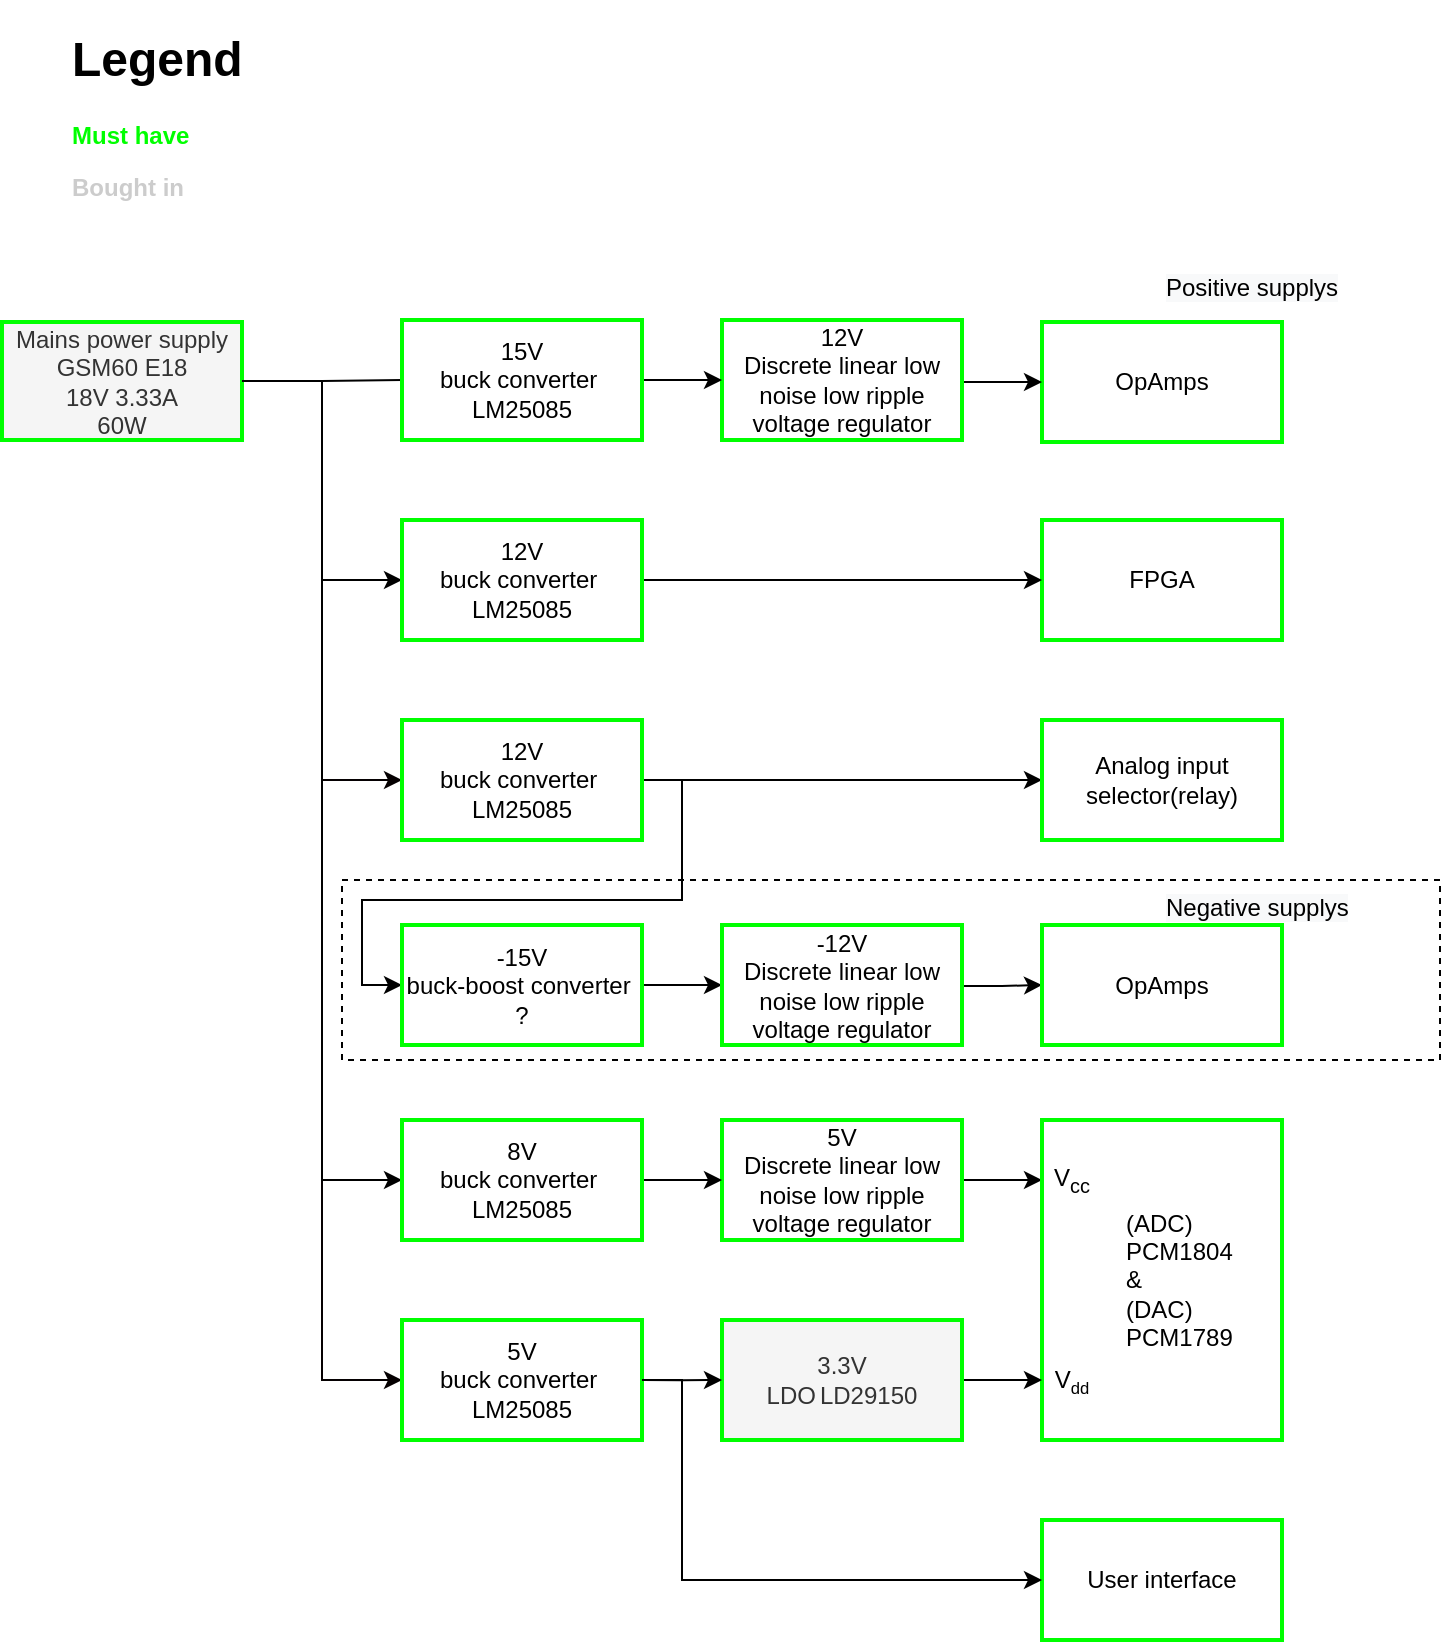 <mxfile version="20.8.10" type="device"><diagram id="oyvH_Q6J8Quz0p-YlAuX" name="Pagina-1"><mxGraphModel dx="1103" dy="643" grid="1" gridSize="10" guides="1" tooltips="1" connect="1" arrows="1" fold="1" page="1" pageScale="1" pageWidth="827" pageHeight="1169" math="0" shadow="0"><root><mxCell id="0"/><mxCell id="1" parent="0"/><mxCell id="1waSZjhWz7PDlrWZdaSc-59" value="" style="rounded=0;whiteSpace=wrap;html=1;dashed=1;fillColor=none;" parent="1" vertex="1"><mxGeometry x="210" y="440" width="549" height="90" as="geometry"/></mxCell><mxCell id="QWe19dWb4VjT5Xv9FS85-25" style="edgeStyle=orthogonalEdgeStyle;rounded=0;orthogonalLoop=1;jettySize=auto;html=1;entryX=0;entryY=0.5;entryDx=0;entryDy=0;strokeColor=#050001;fontColor=default;" parent="1" source="1waSZjhWz7PDlrWZdaSc-65" target="1waSZjhWz7PDlrWZdaSc-77" edge="1"><mxGeometry relative="1" as="geometry"><Array as="points"><mxPoint x="200" y="191"/><mxPoint x="200" y="390"/></Array></mxGeometry></mxCell><mxCell id="QWe19dWb4VjT5Xv9FS85-26" style="edgeStyle=orthogonalEdgeStyle;rounded=0;orthogonalLoop=1;jettySize=auto;html=1;entryX=0;entryY=0.5;entryDx=0;entryDy=0;strokeColor=#050001;fontColor=default;" parent="1" source="1waSZjhWz7PDlrWZdaSc-65" target="LshpYE88k_rBL2KGBDW7-19" edge="1"><mxGeometry relative="1" as="geometry"><Array as="points"><mxPoint x="200" y="191"/><mxPoint x="200" y="690"/></Array><mxPoint x="230" y="601" as="targetPoint"/></mxGeometry></mxCell><mxCell id="LshpYE88k_rBL2KGBDW7-11" style="edgeStyle=orthogonalEdgeStyle;rounded=0;orthogonalLoop=1;jettySize=auto;html=1;entryX=0;entryY=0.5;entryDx=0;entryDy=0;" parent="1" source="1waSZjhWz7PDlrWZdaSc-65" target="LshpYE88k_rBL2KGBDW7-18" edge="1"><mxGeometry relative="1" as="geometry"><mxPoint x="230" y="423.5" as="targetPoint"/><Array as="points"><mxPoint x="200" y="191"/><mxPoint x="200" y="590"/></Array></mxGeometry></mxCell><mxCell id="yGzw6XAe2-pwmFHX-0Ah-4" style="edgeStyle=orthogonalEdgeStyle;rounded=0;orthogonalLoop=1;jettySize=auto;html=1;entryX=0;entryY=0.5;entryDx=0;entryDy=0;" edge="1" parent="1" source="1waSZjhWz7PDlrWZdaSc-65" target="yGzw6XAe2-pwmFHX-0Ah-3"><mxGeometry relative="1" as="geometry"/></mxCell><mxCell id="1waSZjhWz7PDlrWZdaSc-65" value="Mains power supply&lt;br&gt;GSM60 E18&lt;br&gt;18V 3.33A&lt;br&gt;60W" style="rounded=0;whiteSpace=wrap;html=1;strokeColor=#00FF00;strokeWidth=2;fillColor=#f5f5f5;fontColor=#333333;" parent="1" vertex="1"><mxGeometry x="40" y="161" width="120" height="59" as="geometry"/></mxCell><mxCell id="1waSZjhWz7PDlrWZdaSc-69" value="OpAmps" style="rounded=0;whiteSpace=wrap;html=1;strokeColor=#00FF00;strokeWidth=2;" parent="1" vertex="1"><mxGeometry x="560" y="161" width="120" height="60" as="geometry"/></mxCell><mxCell id="LshpYE88k_rBL2KGBDW7-51" style="edgeStyle=orthogonalEdgeStyle;rounded=0;orthogonalLoop=1;jettySize=auto;html=1;entryX=0;entryY=0.5;entryDx=0;entryDy=0;strokeColor=#000000;strokeWidth=1;fontColor=#000000;" parent="1" source="1waSZjhWz7PDlrWZdaSc-72" target="1waSZjhWz7PDlrWZdaSc-94" edge="1"><mxGeometry relative="1" as="geometry"/></mxCell><mxCell id="1waSZjhWz7PDlrWZdaSc-72" value="5V &lt;br&gt;Discrete linear low noise low ripple voltage regulator" style="rounded=0;whiteSpace=wrap;html=1;strokeColor=#00FF00;strokeWidth=2;" parent="1" vertex="1"><mxGeometry x="400" y="560" width="120" height="60" as="geometry"/></mxCell><mxCell id="LshpYE88k_rBL2KGBDW7-52" style="edgeStyle=orthogonalEdgeStyle;rounded=0;orthogonalLoop=1;jettySize=auto;html=1;strokeColor=#000000;strokeWidth=1;fontColor=#000000;" parent="1" source="1waSZjhWz7PDlrWZdaSc-77" target="1waSZjhWz7PDlrWZdaSc-80" edge="1"><mxGeometry relative="1" as="geometry"><Array as="points"><mxPoint x="390" y="390"/><mxPoint x="390" y="390"/></Array></mxGeometry></mxCell><mxCell id="yGzw6XAe2-pwmFHX-0Ah-1" style="edgeStyle=orthogonalEdgeStyle;rounded=0;orthogonalLoop=1;jettySize=auto;html=1;entryX=0;entryY=0.5;entryDx=0;entryDy=0;" edge="1" parent="1" source="1waSZjhWz7PDlrWZdaSc-77" target="LshpYE88k_rBL2KGBDW7-27"><mxGeometry relative="1" as="geometry"><Array as="points"><mxPoint x="380" y="390"/><mxPoint x="380" y="450"/><mxPoint x="220" y="450"/><mxPoint x="220" y="493"/></Array></mxGeometry></mxCell><mxCell id="1waSZjhWz7PDlrWZdaSc-77" value="12V &lt;br&gt;buck converter&amp;nbsp; LM25085" style="rounded=0;whiteSpace=wrap;html=1;strokeColor=#00FF00;strokeWidth=2;" parent="1" vertex="1"><mxGeometry x="240" y="360" width="120" height="60" as="geometry"/></mxCell><mxCell id="1waSZjhWz7PDlrWZdaSc-78" value="FPGA" style="rounded=0;whiteSpace=wrap;html=1;strokeColor=#00FF00;strokeWidth=2;" parent="1" vertex="1"><mxGeometry x="560" y="260" width="120" height="60" as="geometry"/></mxCell><mxCell id="1waSZjhWz7PDlrWZdaSc-79" value="User interface" style="rounded=0;whiteSpace=wrap;html=1;strokeColor=#00FF00;strokeWidth=2;" parent="1" vertex="1"><mxGeometry x="560" y="760" width="120" height="60" as="geometry"/></mxCell><mxCell id="1waSZjhWz7PDlrWZdaSc-80" value="Analog input selector(relay)" style="rounded=0;whiteSpace=wrap;html=1;strokeColor=#00FF00;strokeWidth=2;" parent="1" vertex="1"><mxGeometry x="560" y="360" width="120" height="60" as="geometry"/></mxCell><mxCell id="1waSZjhWz7PDlrWZdaSc-81" value="" style="edgeStyle=orthogonalEdgeStyle;rounded=0;orthogonalLoop=1;jettySize=auto;html=1;entryX=0;entryY=0.5;entryDx=0;entryDy=0;strokeColor=#000000;strokeWidth=1;exitX=1;exitY=0.5;exitDx=0;exitDy=0;" parent="1" source="LshpYE88k_rBL2KGBDW7-27" target="LshpYE88k_rBL2KGBDW7-28" edge="1"><mxGeometry relative="1" as="geometry"><mxPoint x="349.0" y="520.0" as="sourcePoint"/><mxPoint x="413" y="520.0" as="targetPoint"/><Array as="points"/></mxGeometry></mxCell><mxCell id="LshpYE88k_rBL2KGBDW7-25" value="" style="edgeStyle=orthogonalEdgeStyle;rounded=0;orthogonalLoop=1;jettySize=auto;html=1;exitX=1.002;exitY=0.508;exitDx=0;exitDy=0;exitPerimeter=0;strokeColor=#000000;strokeWidth=1;" parent="1" source="LshpYE88k_rBL2KGBDW7-28" target="1waSZjhWz7PDlrWZdaSc-86" edge="1"><mxGeometry relative="1" as="geometry"><mxPoint x="533" y="520" as="sourcePoint"/></mxGeometry></mxCell><mxCell id="1waSZjhWz7PDlrWZdaSc-86" value="OpAmps" style="rounded=0;whiteSpace=wrap;html=1;strokeColor=#00FF00;strokeWidth=2;" parent="1" vertex="1"><mxGeometry x="560" y="462.5" width="120" height="60" as="geometry"/></mxCell><mxCell id="1waSZjhWz7PDlrWZdaSc-91" value="&lt;span style=&quot;color: rgb(0 , 0 , 0) ; font-family: &amp;#34;helvetica&amp;#34; ; font-size: 12px ; font-style: normal ; font-weight: 400 ; letter-spacing: normal ; text-align: center ; text-indent: 0px ; text-transform: none ; word-spacing: 0px ; background-color: rgb(248 , 249 , 250) ; display: inline ; float: none&quot;&gt;Positive supplys&lt;/span&gt;" style="text;whiteSpace=wrap;html=1;strokeColor=none;strokeWidth=2;dashed=1;dashPattern=1 4;" parent="1" vertex="1"><mxGeometry x="620" y="130" width="110" height="30" as="geometry"/></mxCell><mxCell id="1waSZjhWz7PDlrWZdaSc-92" value="&lt;span style=&quot;color: rgb(0 , 0 , 0) ; font-family: &amp;#34;helvetica&amp;#34; ; font-size: 12px ; font-style: normal ; font-weight: 400 ; letter-spacing: normal ; text-align: center ; text-indent: 0px ; text-transform: none ; word-spacing: 0px ; background-color: rgb(248 , 249 , 250) ; display: inline ; float: none&quot;&gt;Negative supplys&lt;/span&gt;" style="text;whiteSpace=wrap;html=1;strokeColor=none;strokeWidth=1;dashed=1;" parent="1" vertex="1"><mxGeometry x="620" y="440" width="110" height="30" as="geometry"/></mxCell><mxCell id="1waSZjhWz7PDlrWZdaSc-93" value="&lt;blockquote style=&quot;margin: 0 0 0 40px; border: none; padding: 0px;&quot;&gt;&lt;p style=&quot;line-height: 120%;&quot;&gt;(ADC) PCM1804 &lt;br&gt;&amp;amp; &lt;br&gt;(DAC) PCM1789&lt;/p&gt;&lt;/blockquote&gt;" style="rounded=0;whiteSpace=wrap;html=1;shadow=0;fillColor=none;align=left;strokeColor=#00FF00;strokeWidth=2;" parent="1" vertex="1"><mxGeometry x="560" y="560" width="120" height="160" as="geometry"/></mxCell><mxCell id="1waSZjhWz7PDlrWZdaSc-94" value="V&lt;sub&gt;cc&lt;/sub&gt;" style="rounded=0;whiteSpace=wrap;html=1;shadow=0;dashed=1;fontColor=#000000;fillColor=none;strokeColor=none;strokeWidth=2;" parent="1" vertex="1"><mxGeometry x="560" y="567.5" width="30" height="45" as="geometry"/></mxCell><mxCell id="LshpYE88k_rBL2KGBDW7-23" value="" style="edgeStyle=orthogonalEdgeStyle;rounded=0;orthogonalLoop=1;jettySize=auto;html=1;strokeColor=#000000;strokeWidth=1;entryX=0;entryY=0.5;entryDx=0;entryDy=0;" parent="1" source="1waSZjhWz7PDlrWZdaSc-98" target="LshpYE88k_rBL2KGBDW7-14" edge="1"><mxGeometry relative="1" as="geometry"><Array as="points"/></mxGeometry></mxCell><mxCell id="1waSZjhWz7PDlrWZdaSc-98" value="3.3V &lt;br&gt;LDO&lt;span style=&quot;white-space: pre;&quot;&gt;&#9;&lt;/span&gt;LD29150" style="rounded=0;whiteSpace=wrap;html=1;strokeColor=#00FF00;strokeWidth=2;fillColor=#f5f5f5;fontColor=#333333;" parent="1" vertex="1"><mxGeometry x="400" y="660" width="120" height="60" as="geometry"/></mxCell><mxCell id="QWe19dWb4VjT5Xv9FS85-14" style="edgeStyle=orthogonalEdgeStyle;rounded=0;orthogonalLoop=1;jettySize=auto;html=1;exitX=0.5;exitY=1;exitDx=0;exitDy=0;strokeColor=#00FF00;fontColor=default;strokeWidth=2;" parent="1" edge="1"><mxGeometry relative="1" as="geometry"><mxPoint x="470.5" y="500" as="sourcePoint"/><mxPoint x="470.5" y="500" as="targetPoint"/></mxGeometry></mxCell><mxCell id="QWe19dWb4VjT5Xv9FS85-18" style="edgeStyle=orthogonalEdgeStyle;rounded=0;orthogonalLoop=1;jettySize=auto;html=1;entryX=0;entryY=0.5;entryDx=0;entryDy=0;strokeColor=#000000;fontColor=default;exitX=1.003;exitY=0.501;exitDx=0;exitDy=0;exitPerimeter=0;strokeWidth=1;" parent="1" source="LshpYE88k_rBL2KGBDW7-19" target="1waSZjhWz7PDlrWZdaSc-98" edge="1"><mxGeometry relative="1" as="geometry"><mxPoint x="350" y="767.5" as="sourcePoint"/><Array as="points"><mxPoint x="380" y="690"/><mxPoint x="380" y="690"/></Array></mxGeometry></mxCell><mxCell id="QWe19dWb4VjT5Xv9FS85-29" value="" style="edgeStyle=orthogonalEdgeStyle;rounded=0;orthogonalLoop=1;jettySize=auto;html=1;endArrow=none;entryX=0;entryY=0.5;entryDx=0;entryDy=0;" parent="1" source="1waSZjhWz7PDlrWZdaSc-65" target="LshpYE88k_rBL2KGBDW7-20" edge="1"><mxGeometry relative="1" as="geometry"><mxPoint x="160" y="191.0" as="sourcePoint"/><mxPoint x="229" y="191" as="targetPoint"/></mxGeometry></mxCell><mxCell id="LshpYE88k_rBL2KGBDW7-10" style="edgeStyle=orthogonalEdgeStyle;rounded=0;orthogonalLoop=1;jettySize=auto;html=1;entryX=0;entryY=0.5;entryDx=0;entryDy=0;exitX=1;exitY=0.5;exitDx=0;exitDy=0;strokeColor=#000000;strokeWidth=1;" parent="1" source="LshpYE88k_rBL2KGBDW7-18" target="1waSZjhWz7PDlrWZdaSc-72" edge="1"><mxGeometry relative="1" as="geometry"><mxPoint x="410" y="597.5" as="targetPoint"/><mxPoint x="360" y="587.5" as="sourcePoint"/></mxGeometry></mxCell><mxCell id="LshpYE88k_rBL2KGBDW7-14" value="V&lt;span style=&quot;font-size: 10px;&quot;&gt;&lt;sub&gt;dd&lt;/sub&gt;&lt;/span&gt;" style="rounded=0;whiteSpace=wrap;html=1;shadow=0;dashed=1;fontColor=#000000;fillColor=none;strokeColor=none;strokeWidth=2;" parent="1" vertex="1"><mxGeometry x="560" y="667.5" width="30" height="45" as="geometry"/></mxCell><mxCell id="LshpYE88k_rBL2KGBDW7-21" style="edgeStyle=orthogonalEdgeStyle;rounded=0;orthogonalLoop=1;jettySize=auto;html=1;entryX=0;entryY=0.5;entryDx=0;entryDy=0;strokeColor=#000000;strokeWidth=1;" parent="1" source="LshpYE88k_rBL2KGBDW7-16" target="1waSZjhWz7PDlrWZdaSc-69" edge="1"><mxGeometry relative="1" as="geometry"><mxPoint x="560" y="191" as="targetPoint"/><Array as="points"><mxPoint x="560" y="191"/><mxPoint x="560" y="191"/></Array></mxGeometry></mxCell><mxCell id="LshpYE88k_rBL2KGBDW7-16" value="12V &lt;br&gt;Discrete linear low noise low ripple voltage regulator" style="rounded=0;whiteSpace=wrap;html=1;strokeColor=#00FF00;strokeWidth=2;" parent="1" vertex="1"><mxGeometry x="400" y="160" width="120" height="60" as="geometry"/></mxCell><mxCell id="LshpYE88k_rBL2KGBDW7-18" value="8V &lt;br&gt;buck converter&amp;nbsp; LM25085" style="rounded=0;whiteSpace=wrap;html=1;strokeColor=#00FF00;strokeWidth=2;" parent="1" vertex="1"><mxGeometry x="240" y="560" width="120" height="60" as="geometry"/></mxCell><mxCell id="LshpYE88k_rBL2KGBDW7-19" value="5V &lt;br&gt;buck converter&amp;nbsp; LM25085" style="rounded=0;whiteSpace=wrap;html=1;strokeColor=#00FF00;strokeWidth=2;" parent="1" vertex="1"><mxGeometry x="240" y="660" width="120" height="60" as="geometry"/></mxCell><mxCell id="LshpYE88k_rBL2KGBDW7-50" value="" style="edgeStyle=orthogonalEdgeStyle;rounded=0;orthogonalLoop=1;jettySize=auto;html=1;strokeColor=#000000;strokeWidth=1;fontColor=#000000;" parent="1" source="LshpYE88k_rBL2KGBDW7-20" target="LshpYE88k_rBL2KGBDW7-16" edge="1"><mxGeometry relative="1" as="geometry"/></mxCell><mxCell id="LshpYE88k_rBL2KGBDW7-20" value="15V &lt;br&gt;buck converter&amp;nbsp; LM25085" style="rounded=0;whiteSpace=wrap;html=1;strokeColor=#00FF00;strokeWidth=2;" parent="1" vertex="1"><mxGeometry x="240" y="160" width="120" height="60" as="geometry"/></mxCell><mxCell id="LshpYE88k_rBL2KGBDW7-27" value="-15V &lt;br&gt;buck-boost converter&amp;nbsp; ?" style="rounded=0;whiteSpace=wrap;html=1;strokeColor=#00FF00;strokeWidth=2;" parent="1" vertex="1"><mxGeometry x="240" y="462.5" width="120" height="60" as="geometry"/></mxCell><mxCell id="LshpYE88k_rBL2KGBDW7-28" value="-12V &lt;br&gt;Discrete linear low noise low ripple voltage regulator" style="rounded=0;whiteSpace=wrap;html=1;strokeColor=#00FF00;strokeWidth=2;" parent="1" vertex="1"><mxGeometry x="400" y="462.5" width="120" height="60" as="geometry"/></mxCell><mxCell id="LshpYE88k_rBL2KGBDW7-49" value="&lt;h1&gt;Legend&lt;/h1&gt;&lt;p&gt;&lt;font color=&quot;#00ff00&quot;&gt;&lt;b&gt;Must have&lt;/b&gt;&lt;/font&gt;&lt;/p&gt;&lt;p&gt;&lt;font color=&quot;#cccccc&quot;&gt;&lt;b&gt;Bought in&lt;/b&gt;&lt;/font&gt;&lt;/p&gt;" style="text;html=1;strokeColor=none;fillColor=none;spacing=5;spacingTop=-20;whiteSpace=wrap;overflow=hidden;rounded=0;" parent="1" vertex="1"><mxGeometry x="70" y="10" width="100" height="120" as="geometry"/></mxCell><mxCell id="yGzw6XAe2-pwmFHX-0Ah-2" style="edgeStyle=orthogonalEdgeStyle;rounded=0;orthogonalLoop=1;jettySize=auto;html=1;entryX=0;entryY=0.5;entryDx=0;entryDy=0;strokeColor=#000000;strokeWidth=1;" edge="1" parent="1" source="LshpYE88k_rBL2KGBDW7-19" target="1waSZjhWz7PDlrWZdaSc-79"><mxGeometry relative="1" as="geometry"><mxPoint x="360" y="690" as="sourcePoint"/><Array as="points"><mxPoint x="380" y="690"/><mxPoint x="380" y="790"/></Array><mxPoint x="560" y="790" as="targetPoint"/></mxGeometry></mxCell><mxCell id="yGzw6XAe2-pwmFHX-0Ah-5" style="edgeStyle=orthogonalEdgeStyle;rounded=0;orthogonalLoop=1;jettySize=auto;html=1;entryX=0;entryY=0.5;entryDx=0;entryDy=0;" edge="1" parent="1" source="yGzw6XAe2-pwmFHX-0Ah-3" target="1waSZjhWz7PDlrWZdaSc-78"><mxGeometry relative="1" as="geometry"/></mxCell><mxCell id="yGzw6XAe2-pwmFHX-0Ah-3" value="12V &lt;br&gt;buck converter&amp;nbsp; LM25085" style="rounded=0;whiteSpace=wrap;html=1;strokeColor=#00FF00;strokeWidth=2;" vertex="1" parent="1"><mxGeometry x="240" y="260" width="120" height="60" as="geometry"/></mxCell></root></mxGraphModel></diagram></mxfile>